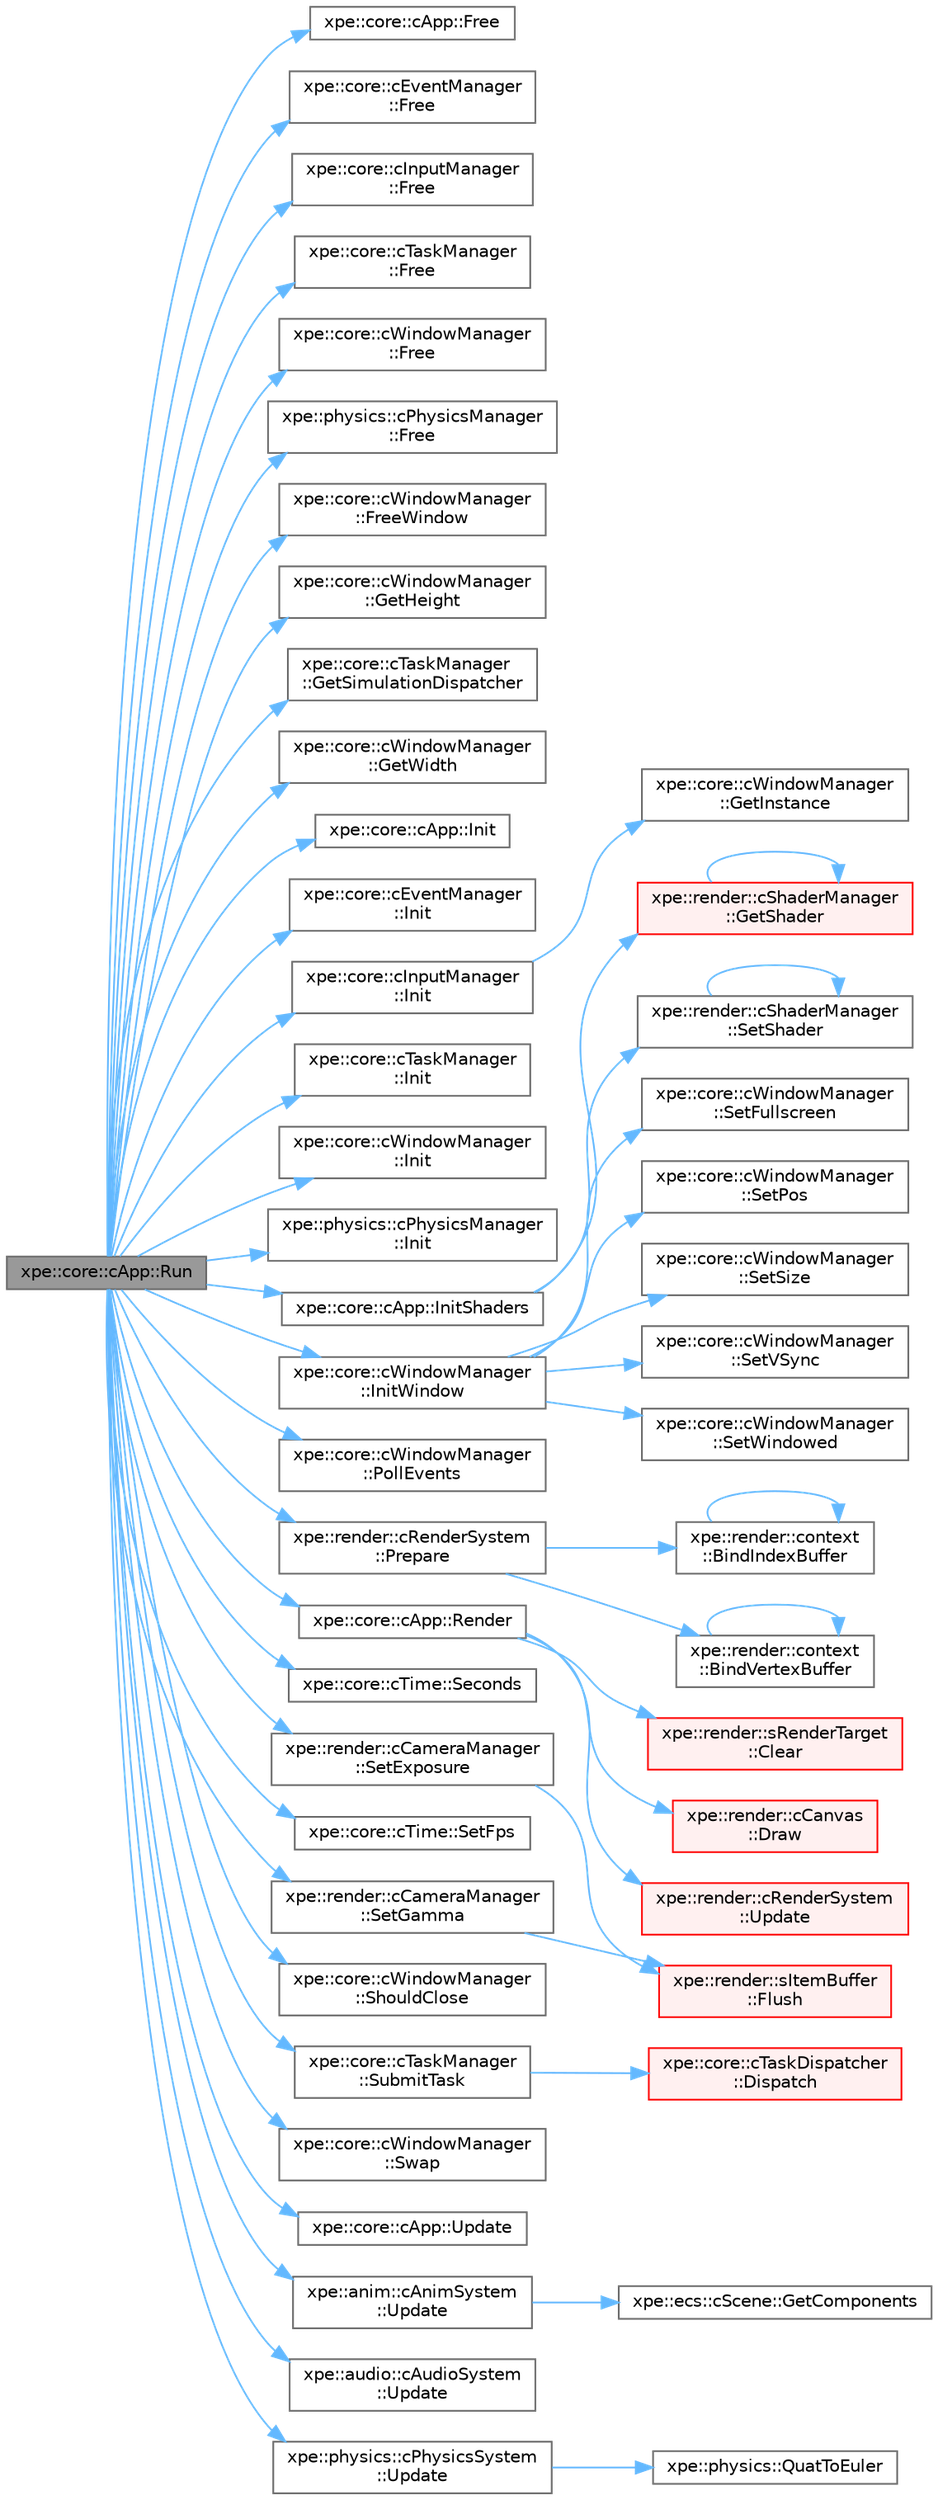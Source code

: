 digraph "xpe::core::cApp::Run"
{
 // LATEX_PDF_SIZE
  bgcolor="transparent";
  edge [fontname=Helvetica,fontsize=10,labelfontname=Helvetica,labelfontsize=10];
  node [fontname=Helvetica,fontsize=10,shape=box,height=0.2,width=0.4];
  rankdir="LR";
  Node1 [id="Node000001",label="xpe::core::cApp::Run",height=0.2,width=0.4,color="gray40", fillcolor="grey60", style="filled", fontcolor="black",tooltip=" "];
  Node1 -> Node2 [id="edge109_Node000001_Node000002",color="steelblue1",style="solid",tooltip=" "];
  Node2 [id="Node000002",label="xpe::core::cApp::Free",height=0.2,width=0.4,color="grey40", fillcolor="white", style="filled",URL="$classxpe_1_1core_1_1c_app.html#a2024288747447bdb0a69a021fed66b2f",tooltip=" "];
  Node1 -> Node3 [id="edge110_Node000001_Node000003",color="steelblue1",style="solid",tooltip=" "];
  Node3 [id="Node000003",label="xpe::core::cEventManager\l::Free",height=0.2,width=0.4,color="grey40", fillcolor="white", style="filled",URL="$classxpe_1_1core_1_1c_event_manager.html#ade6d0f70bc2e8420e85ffa785fb6ce00",tooltip=" "];
  Node1 -> Node4 [id="edge111_Node000001_Node000004",color="steelblue1",style="solid",tooltip=" "];
  Node4 [id="Node000004",label="xpe::core::cInputManager\l::Free",height=0.2,width=0.4,color="grey40", fillcolor="white", style="filled",URL="$classxpe_1_1core_1_1c_input_manager.html#a9ec787efb7db503df7a6d05119a3d8de",tooltip=" "];
  Node1 -> Node5 [id="edge112_Node000001_Node000005",color="steelblue1",style="solid",tooltip=" "];
  Node5 [id="Node000005",label="xpe::core::cTaskManager\l::Free",height=0.2,width=0.4,color="grey40", fillcolor="white", style="filled",URL="$classxpe_1_1core_1_1c_task_manager.html#a1460b83cb7d2cc385262757d46157076",tooltip=" "];
  Node1 -> Node6 [id="edge113_Node000001_Node000006",color="steelblue1",style="solid",tooltip=" "];
  Node6 [id="Node000006",label="xpe::core::cWindowManager\l::Free",height=0.2,width=0.4,color="grey40", fillcolor="white", style="filled",URL="$classxpe_1_1core_1_1c_window_manager.html#a89c96ef2f0b2adb0e3d731e2a61f3ce9",tooltip=" "];
  Node1 -> Node7 [id="edge114_Node000001_Node000007",color="steelblue1",style="solid",tooltip=" "];
  Node7 [id="Node000007",label="xpe::physics::cPhysicsManager\l::Free",height=0.2,width=0.4,color="grey40", fillcolor="white", style="filled",URL="$classxpe_1_1physics_1_1c_physics_manager.html#a4f1601625b22bfa825c44ee871d4f8be",tooltip=" "];
  Node1 -> Node8 [id="edge115_Node000001_Node000008",color="steelblue1",style="solid",tooltip=" "];
  Node8 [id="Node000008",label="xpe::core::cWindowManager\l::FreeWindow",height=0.2,width=0.4,color="grey40", fillcolor="white", style="filled",URL="$classxpe_1_1core_1_1c_window_manager.html#af5dfe3894003a8ad57e1354021b8d298",tooltip=" "];
  Node1 -> Node9 [id="edge116_Node000001_Node000009",color="steelblue1",style="solid",tooltip=" "];
  Node9 [id="Node000009",label="xpe::core::cWindowManager\l::GetHeight",height=0.2,width=0.4,color="grey40", fillcolor="white", style="filled",URL="$classxpe_1_1core_1_1c_window_manager.html#a146fad2784fb4c33d64eaa08ae1bc340",tooltip=" "];
  Node1 -> Node10 [id="edge117_Node000001_Node000010",color="steelblue1",style="solid",tooltip=" "];
  Node10 [id="Node000010",label="xpe::core::cTaskManager\l::GetSimulationDispatcher",height=0.2,width=0.4,color="grey40", fillcolor="white", style="filled",URL="$classxpe_1_1core_1_1c_task_manager.html#afdf5cf1f256eb417b3207318805aaba3",tooltip=" "];
  Node1 -> Node11 [id="edge118_Node000001_Node000011",color="steelblue1",style="solid",tooltip=" "];
  Node11 [id="Node000011",label="xpe::core::cWindowManager\l::GetWidth",height=0.2,width=0.4,color="grey40", fillcolor="white", style="filled",URL="$classxpe_1_1core_1_1c_window_manager.html#afe9947fdbfa0a31f51a29d9553362c8c",tooltip=" "];
  Node1 -> Node12 [id="edge119_Node000001_Node000012",color="steelblue1",style="solid",tooltip=" "];
  Node12 [id="Node000012",label="xpe::core::cApp::Init",height=0.2,width=0.4,color="grey40", fillcolor="white", style="filled",URL="$classxpe_1_1core_1_1c_app.html#a5ef55c63d56dfccfc7738b50cf5be70a",tooltip=" "];
  Node1 -> Node13 [id="edge120_Node000001_Node000013",color="steelblue1",style="solid",tooltip=" "];
  Node13 [id="Node000013",label="xpe::core::cEventManager\l::Init",height=0.2,width=0.4,color="grey40", fillcolor="white", style="filled",URL="$classxpe_1_1core_1_1c_event_manager.html#ab412052ff29ce97f039a00d4f9a2e492",tooltip=" "];
  Node1 -> Node14 [id="edge121_Node000001_Node000014",color="steelblue1",style="solid",tooltip=" "];
  Node14 [id="Node000014",label="xpe::core::cInputManager\l::Init",height=0.2,width=0.4,color="grey40", fillcolor="white", style="filled",URL="$classxpe_1_1core_1_1c_input_manager.html#a6e64b8653d658153d72bba1301edec2c",tooltip=" "];
  Node14 -> Node15 [id="edge122_Node000014_Node000015",color="steelblue1",style="solid",tooltip=" "];
  Node15 [id="Node000015",label="xpe::core::cWindowManager\l::GetInstance",height=0.2,width=0.4,color="grey40", fillcolor="white", style="filled",URL="$classxpe_1_1core_1_1c_window_manager.html#ae6ee892b3e32195143535ebe4aa37858",tooltip=" "];
  Node1 -> Node16 [id="edge123_Node000001_Node000016",color="steelblue1",style="solid",tooltip=" "];
  Node16 [id="Node000016",label="xpe::core::cTaskManager\l::Init",height=0.2,width=0.4,color="grey40", fillcolor="white", style="filled",URL="$classxpe_1_1core_1_1c_task_manager.html#a46a55aa8997512cd132a29694a4f5526",tooltip=" "];
  Node1 -> Node17 [id="edge124_Node000001_Node000017",color="steelblue1",style="solid",tooltip=" "];
  Node17 [id="Node000017",label="xpe::core::cWindowManager\l::Init",height=0.2,width=0.4,color="grey40", fillcolor="white", style="filled",URL="$classxpe_1_1core_1_1c_window_manager.html#ab5db59ec1956eab92788445e2a236ade",tooltip=" "];
  Node1 -> Node18 [id="edge125_Node000001_Node000018",color="steelblue1",style="solid",tooltip=" "];
  Node18 [id="Node000018",label="xpe::physics::cPhysicsManager\l::Init",height=0.2,width=0.4,color="grey40", fillcolor="white", style="filled",URL="$classxpe_1_1physics_1_1c_physics_manager.html#a37d2691cdf4bf8bf56425ffee6d932ec",tooltip=" "];
  Node1 -> Node19 [id="edge126_Node000001_Node000019",color="steelblue1",style="solid",tooltip=" "];
  Node19 [id="Node000019",label="xpe::core::cApp::InitShaders",height=0.2,width=0.4,color="grey40", fillcolor="white", style="filled",URL="$classxpe_1_1core_1_1c_app.html#a0346f4840135da0c87a39899926cd98e",tooltip=" "];
  Node19 -> Node20 [id="edge127_Node000019_Node000020",color="steelblue1",style="solid",tooltip=" "];
  Node20 [id="Node000020",label="xpe::render::cShaderManager\l::GetShader",height=0.2,width=0.4,color="red", fillcolor="#FFF0F0", style="filled",URL="$classxpe_1_1render_1_1c_shader_manager.html#a4057793b0888fbca76fcaa4b670dae05",tooltip=" "];
  Node20 -> Node20 [id="edge128_Node000020_Node000020",color="steelblue1",style="solid",tooltip=" "];
  Node19 -> Node22 [id="edge129_Node000019_Node000022",color="steelblue1",style="solid",tooltip=" "];
  Node22 [id="Node000022",label="xpe::render::cShaderManager\l::SetShader",height=0.2,width=0.4,color="grey40", fillcolor="white", style="filled",URL="$classxpe_1_1render_1_1c_shader_manager.html#a25db8a33bd2cf7ff61d126363bcb945f",tooltip=" "];
  Node22 -> Node22 [id="edge130_Node000022_Node000022",color="steelblue1",style="solid",tooltip=" "];
  Node1 -> Node23 [id="edge131_Node000001_Node000023",color="steelblue1",style="solid",tooltip=" "];
  Node23 [id="Node000023",label="xpe::core::cWindowManager\l::InitWindow",height=0.2,width=0.4,color="grey40", fillcolor="white", style="filled",URL="$classxpe_1_1core_1_1c_window_manager.html#a5acf1469a7302505924c4c95048009c8",tooltip=" "];
  Node23 -> Node24 [id="edge132_Node000023_Node000024",color="steelblue1",style="solid",tooltip=" "];
  Node24 [id="Node000024",label="xpe::core::cWindowManager\l::SetFullscreen",height=0.2,width=0.4,color="grey40", fillcolor="white", style="filled",URL="$classxpe_1_1core_1_1c_window_manager.html#aaf0739a9475b6a20379432dd9140a66c",tooltip=" "];
  Node23 -> Node25 [id="edge133_Node000023_Node000025",color="steelblue1",style="solid",tooltip=" "];
  Node25 [id="Node000025",label="xpe::core::cWindowManager\l::SetPos",height=0.2,width=0.4,color="grey40", fillcolor="white", style="filled",URL="$classxpe_1_1core_1_1c_window_manager.html#a6272f70a591a097255dfa7d8051bff64",tooltip=" "];
  Node23 -> Node26 [id="edge134_Node000023_Node000026",color="steelblue1",style="solid",tooltip=" "];
  Node26 [id="Node000026",label="xpe::core::cWindowManager\l::SetSize",height=0.2,width=0.4,color="grey40", fillcolor="white", style="filled",URL="$classxpe_1_1core_1_1c_window_manager.html#a0f891f944608a67f77c84c6ba7624437",tooltip=" "];
  Node23 -> Node27 [id="edge135_Node000023_Node000027",color="steelblue1",style="solid",tooltip=" "];
  Node27 [id="Node000027",label="xpe::core::cWindowManager\l::SetVSync",height=0.2,width=0.4,color="grey40", fillcolor="white", style="filled",URL="$classxpe_1_1core_1_1c_window_manager.html#ad85e7f388533d9accbe91470ae88b6eb",tooltip=" "];
  Node23 -> Node28 [id="edge136_Node000023_Node000028",color="steelblue1",style="solid",tooltip=" "];
  Node28 [id="Node000028",label="xpe::core::cWindowManager\l::SetWindowed",height=0.2,width=0.4,color="grey40", fillcolor="white", style="filled",URL="$classxpe_1_1core_1_1c_window_manager.html#a064a9ffa1f78b69ffb273cd012d9e05e",tooltip=" "];
  Node1 -> Node29 [id="edge137_Node000001_Node000029",color="steelblue1",style="solid",tooltip=" "];
  Node29 [id="Node000029",label="xpe::core::cWindowManager\l::PollEvents",height=0.2,width=0.4,color="grey40", fillcolor="white", style="filled",URL="$classxpe_1_1core_1_1c_window_manager.html#a8130115cee9a62495d705fdd78be284f",tooltip=" "];
  Node1 -> Node30 [id="edge138_Node000001_Node000030",color="steelblue1",style="solid",tooltip=" "];
  Node30 [id="Node000030",label="xpe::render::cRenderSystem\l::Prepare",height=0.2,width=0.4,color="grey40", fillcolor="white", style="filled",URL="$classxpe_1_1render_1_1c_render_system.html#ac2834a58be8933708392e7d92a79e43e",tooltip=" "];
  Node30 -> Node31 [id="edge139_Node000030_Node000031",color="steelblue1",style="solid",tooltip=" "];
  Node31 [id="Node000031",label="xpe::render::context\l::BindIndexBuffer",height=0.2,width=0.4,color="grey40", fillcolor="white", style="filled",URL="$namespacexpe_1_1render_1_1context.html#a9cff9162e6ac9fa6d9d170c4ef5d8793",tooltip=" "];
  Node31 -> Node31 [id="edge140_Node000031_Node000031",color="steelblue1",style="solid",tooltip=" "];
  Node30 -> Node32 [id="edge141_Node000030_Node000032",color="steelblue1",style="solid",tooltip=" "];
  Node32 [id="Node000032",label="xpe::render::context\l::BindVertexBuffer",height=0.2,width=0.4,color="grey40", fillcolor="white", style="filled",URL="$namespacexpe_1_1render_1_1context.html#a05745fc445674257136a8f567a703b01",tooltip=" "];
  Node32 -> Node32 [id="edge142_Node000032_Node000032",color="steelblue1",style="solid",tooltip=" "];
  Node1 -> Node33 [id="edge143_Node000001_Node000033",color="steelblue1",style="solid",tooltip=" "];
  Node33 [id="Node000033",label="xpe::core::cApp::Render",height=0.2,width=0.4,color="grey40", fillcolor="white", style="filled",URL="$classxpe_1_1core_1_1c_app.html#a1b8ab19056f84742e5fa02c488cf3f52",tooltip=" "];
  Node33 -> Node34 [id="edge144_Node000033_Node000034",color="steelblue1",style="solid",tooltip=" "];
  Node34 [id="Node000034",label="xpe::render::sRenderTarget\l::Clear",height=0.2,width=0.4,color="red", fillcolor="#FFF0F0", style="filled",URL="$structxpe_1_1render_1_1s_render_target.html#af588c7ab0827cf451febf7f410b23609",tooltip=" "];
  Node33 -> Node37 [id="edge145_Node000033_Node000037",color="steelblue1",style="solid",tooltip=" "];
  Node37 [id="Node000037",label="xpe::render::cCanvas\l::Draw",height=0.2,width=0.4,color="red", fillcolor="#FFF0F0", style="filled",URL="$classxpe_1_1render_1_1c_canvas.html#a220c846d34dca49160b1d1af669cba2a",tooltip=" "];
  Node33 -> Node47 [id="edge146_Node000033_Node000047",color="steelblue1",style="solid",tooltip=" "];
  Node47 [id="Node000047",label="xpe::render::cRenderSystem\l::Update",height=0.2,width=0.4,color="red", fillcolor="#FFF0F0", style="filled",URL="$classxpe_1_1render_1_1c_render_system.html#adf9ca8fc79ed13660b521ef4cf9f78be",tooltip=" "];
  Node1 -> Node53 [id="edge147_Node000001_Node000053",color="steelblue1",style="solid",tooltip=" "];
  Node53 [id="Node000053",label="xpe::core::cTime::Seconds",height=0.2,width=0.4,color="grey40", fillcolor="white", style="filled",URL="$classxpe_1_1core_1_1c_time.html#a9ef071be238e4c1adb24bc48e9b990b3",tooltip=" "];
  Node1 -> Node54 [id="edge148_Node000001_Node000054",color="steelblue1",style="solid",tooltip=" "];
  Node54 [id="Node000054",label="xpe::render::cCameraManager\l::SetExposure",height=0.2,width=0.4,color="grey40", fillcolor="white", style="filled",URL="$classxpe_1_1render_1_1c_camera_manager.html#aba0502682c716b06e9b0b8e69bb18878",tooltip=" "];
  Node54 -> Node55 [id="edge149_Node000054_Node000055",color="steelblue1",style="solid",tooltip=" "];
  Node55 [id="Node000055",label="xpe::render::sItemBuffer\l::Flush",height=0.2,width=0.4,color="red", fillcolor="#FFF0F0", style="filled",URL="$structxpe_1_1render_1_1s_item_buffer.html#a36748548161b72588ad888d58a2aa163",tooltip=" "];
  Node1 -> Node56 [id="edge150_Node000001_Node000056",color="steelblue1",style="solid",tooltip=" "];
  Node56 [id="Node000056",label="xpe::core::cTime::SetFps",height=0.2,width=0.4,color="grey40", fillcolor="white", style="filled",URL="$classxpe_1_1core_1_1c_time.html#a7f748397ee483ce2bfdf6ce54e89992d",tooltip=" "];
  Node1 -> Node57 [id="edge151_Node000001_Node000057",color="steelblue1",style="solid",tooltip=" "];
  Node57 [id="Node000057",label="xpe::render::cCameraManager\l::SetGamma",height=0.2,width=0.4,color="grey40", fillcolor="white", style="filled",URL="$classxpe_1_1render_1_1c_camera_manager.html#ac36b65d33a2ff4f2624492b3733fab11",tooltip=" "];
  Node57 -> Node55 [id="edge152_Node000057_Node000055",color="steelblue1",style="solid",tooltip=" "];
  Node1 -> Node58 [id="edge153_Node000001_Node000058",color="steelblue1",style="solid",tooltip=" "];
  Node58 [id="Node000058",label="xpe::core::cWindowManager\l::ShouldClose",height=0.2,width=0.4,color="grey40", fillcolor="white", style="filled",URL="$classxpe_1_1core_1_1c_window_manager.html#a0e9a87fc7593793533fe673a3078dab0",tooltip=" "];
  Node1 -> Node59 [id="edge154_Node000001_Node000059",color="steelblue1",style="solid",tooltip=" "];
  Node59 [id="Node000059",label="xpe::core::cTaskManager\l::SubmitTask",height=0.2,width=0.4,color="grey40", fillcolor="white", style="filled",URL="$classxpe_1_1core_1_1c_task_manager.html#a0e82de392ba02bbe3ad1303ef2d4d813",tooltip=" "];
  Node59 -> Node60 [id="edge155_Node000059_Node000060",color="steelblue1",style="solid",tooltip=" "];
  Node60 [id="Node000060",label="xpe::core::cTaskDispatcher\l::Dispatch",height=0.2,width=0.4,color="red", fillcolor="#FFF0F0", style="filled",URL="$classxpe_1_1core_1_1c_task_dispatcher.html#a9c0c18dbf564186d946ca962fea4b898",tooltip=" "];
  Node1 -> Node62 [id="edge156_Node000001_Node000062",color="steelblue1",style="solid",tooltip=" "];
  Node62 [id="Node000062",label="xpe::core::cWindowManager\l::Swap",height=0.2,width=0.4,color="grey40", fillcolor="white", style="filled",URL="$classxpe_1_1core_1_1c_window_manager.html#a2783e36503821ce0cb3d15d7be6c9c4d",tooltip=" "];
  Node1 -> Node63 [id="edge157_Node000001_Node000063",color="steelblue1",style="solid",tooltip=" "];
  Node63 [id="Node000063",label="xpe::core::cApp::Update",height=0.2,width=0.4,color="grey40", fillcolor="white", style="filled",URL="$classxpe_1_1core_1_1c_app.html#a3b069d8cbc5de0646cc885b9ccc62d85",tooltip=" "];
  Node1 -> Node64 [id="edge158_Node000001_Node000064",color="steelblue1",style="solid",tooltip=" "];
  Node64 [id="Node000064",label="xpe::anim::cAnimSystem\l::Update",height=0.2,width=0.4,color="grey40", fillcolor="white", style="filled",URL="$classxpe_1_1anim_1_1c_anim_system.html#a0a35098c9165bcf4720ccfd500467e9d",tooltip=" "];
  Node64 -> Node65 [id="edge159_Node000064_Node000065",color="steelblue1",style="solid",tooltip=" "];
  Node65 [id="Node000065",label="xpe::ecs::cScene::GetComponents",height=0.2,width=0.4,color="grey40", fillcolor="white", style="filled",URL="$classxpe_1_1ecs_1_1c_scene.html#a09f2e93dae557058af5ea5d69fcdf639",tooltip=" "];
  Node1 -> Node66 [id="edge160_Node000001_Node000066",color="steelblue1",style="solid",tooltip=" "];
  Node66 [id="Node000066",label="xpe::audio::cAudioSystem\l::Update",height=0.2,width=0.4,color="grey40", fillcolor="white", style="filled",URL="$classxpe_1_1audio_1_1c_audio_system.html#aa5ea13f96fded87ef85fd3164207670f",tooltip=" "];
  Node1 -> Node67 [id="edge161_Node000001_Node000067",color="steelblue1",style="solid",tooltip=" "];
  Node67 [id="Node000067",label="xpe::physics::cPhysicsSystem\l::Update",height=0.2,width=0.4,color="grey40", fillcolor="white", style="filled",URL="$classxpe_1_1physics_1_1c_physics_system.html#a5679425dd00d09e95985cb8ffb23a036",tooltip=" "];
  Node67 -> Node68 [id="edge162_Node000067_Node000068",color="steelblue1",style="solid",tooltip=" "];
  Node68 [id="Node000068",label="xpe::physics::QuatToEuler",height=0.2,width=0.4,color="grey40", fillcolor="white", style="filled",URL="$namespacexpe_1_1physics.html#afa19f45096b2341a10365ac1f56c1255",tooltip=" "];
}
